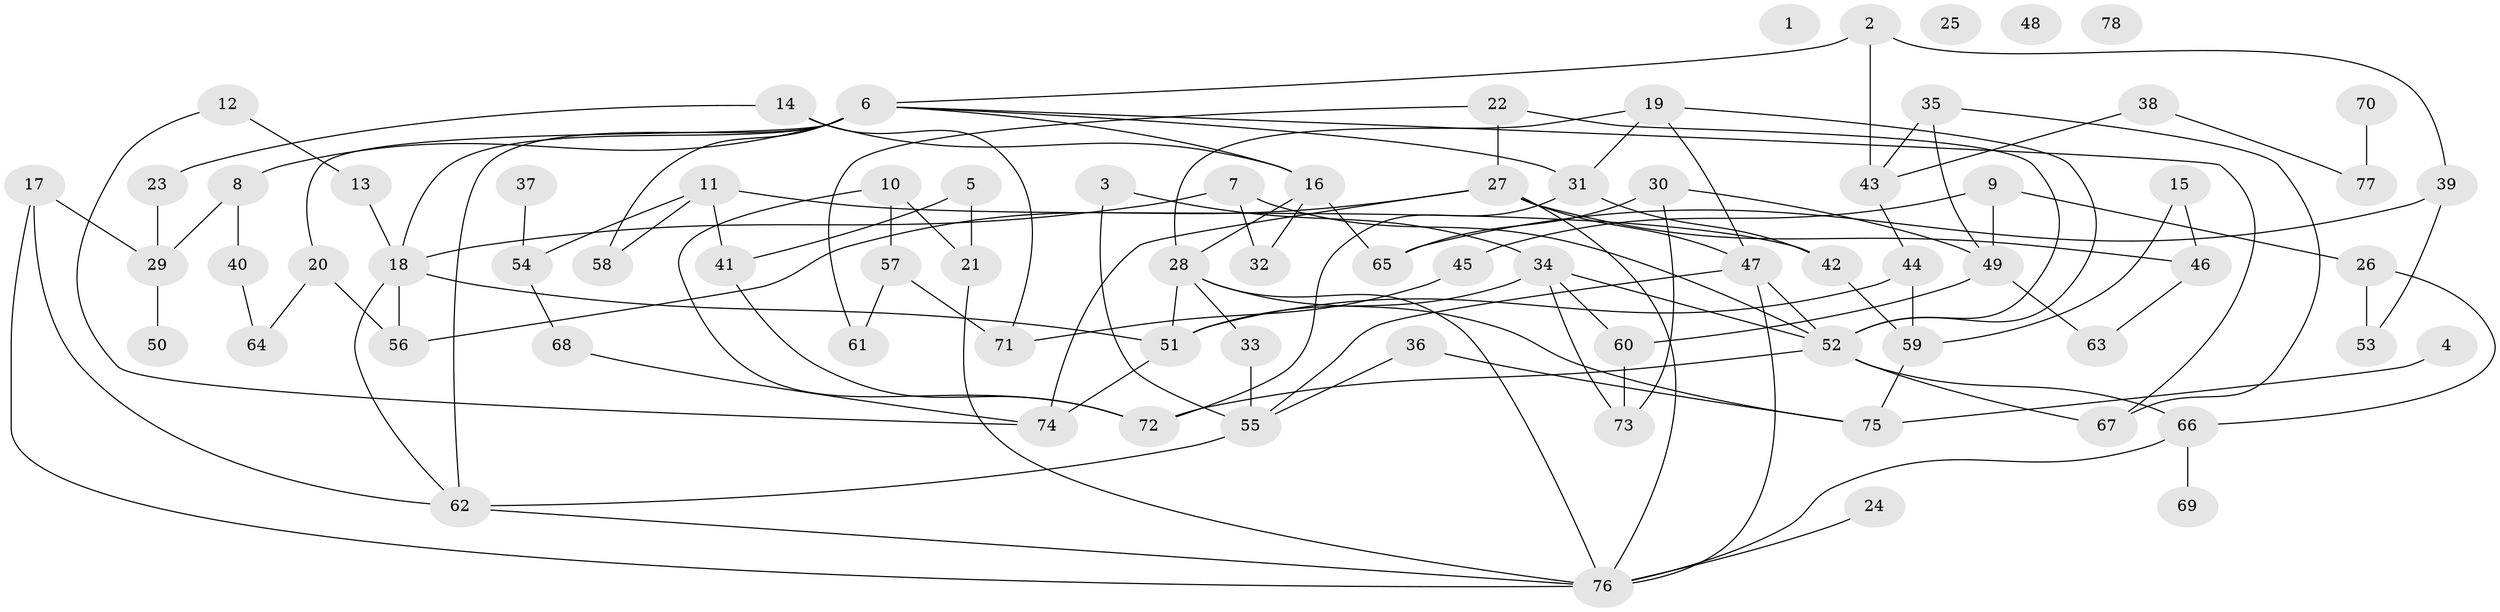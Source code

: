 // Generated by graph-tools (version 1.1) at 2025/25/03/09/25 03:25:20]
// undirected, 78 vertices, 120 edges
graph export_dot {
graph [start="1"]
  node [color=gray90,style=filled];
  1;
  2;
  3;
  4;
  5;
  6;
  7;
  8;
  9;
  10;
  11;
  12;
  13;
  14;
  15;
  16;
  17;
  18;
  19;
  20;
  21;
  22;
  23;
  24;
  25;
  26;
  27;
  28;
  29;
  30;
  31;
  32;
  33;
  34;
  35;
  36;
  37;
  38;
  39;
  40;
  41;
  42;
  43;
  44;
  45;
  46;
  47;
  48;
  49;
  50;
  51;
  52;
  53;
  54;
  55;
  56;
  57;
  58;
  59;
  60;
  61;
  62;
  63;
  64;
  65;
  66;
  67;
  68;
  69;
  70;
  71;
  72;
  73;
  74;
  75;
  76;
  77;
  78;
  2 -- 6;
  2 -- 39;
  2 -- 43;
  3 -- 34;
  3 -- 55;
  4 -- 75;
  5 -- 21;
  5 -- 41;
  6 -- 8;
  6 -- 16;
  6 -- 18;
  6 -- 20;
  6 -- 31;
  6 -- 58;
  6 -- 62;
  6 -- 67;
  7 -- 18;
  7 -- 32;
  7 -- 52;
  8 -- 29;
  8 -- 40;
  9 -- 26;
  9 -- 45;
  9 -- 49;
  10 -- 21;
  10 -- 57;
  10 -- 72;
  11 -- 41;
  11 -- 42;
  11 -- 54;
  11 -- 58;
  12 -- 13;
  12 -- 74;
  13 -- 18;
  14 -- 16;
  14 -- 23;
  14 -- 71;
  15 -- 46;
  15 -- 59;
  16 -- 28;
  16 -- 32;
  16 -- 65;
  17 -- 29;
  17 -- 62;
  17 -- 76;
  18 -- 51;
  18 -- 56;
  18 -- 62;
  19 -- 28;
  19 -- 31;
  19 -- 47;
  19 -- 52;
  20 -- 56;
  20 -- 64;
  21 -- 76;
  22 -- 27;
  22 -- 52;
  22 -- 61;
  23 -- 29;
  24 -- 76;
  26 -- 53;
  26 -- 66;
  27 -- 46;
  27 -- 47;
  27 -- 56;
  27 -- 74;
  27 -- 76;
  28 -- 33;
  28 -- 51;
  28 -- 75;
  28 -- 76;
  29 -- 50;
  30 -- 49;
  30 -- 65;
  30 -- 73;
  31 -- 42;
  31 -- 72;
  33 -- 55;
  34 -- 51;
  34 -- 52;
  34 -- 60;
  34 -- 73;
  35 -- 43;
  35 -- 49;
  35 -- 67;
  36 -- 55;
  36 -- 75;
  37 -- 54;
  38 -- 43;
  38 -- 77;
  39 -- 53;
  39 -- 65;
  40 -- 64;
  41 -- 72;
  42 -- 59;
  43 -- 44;
  44 -- 51;
  44 -- 59;
  45 -- 71;
  46 -- 63;
  47 -- 52;
  47 -- 55;
  47 -- 76;
  49 -- 60;
  49 -- 63;
  51 -- 74;
  52 -- 66;
  52 -- 67;
  52 -- 72;
  54 -- 68;
  55 -- 62;
  57 -- 61;
  57 -- 71;
  59 -- 75;
  60 -- 73;
  62 -- 76;
  66 -- 69;
  66 -- 76;
  68 -- 74;
  70 -- 77;
}
